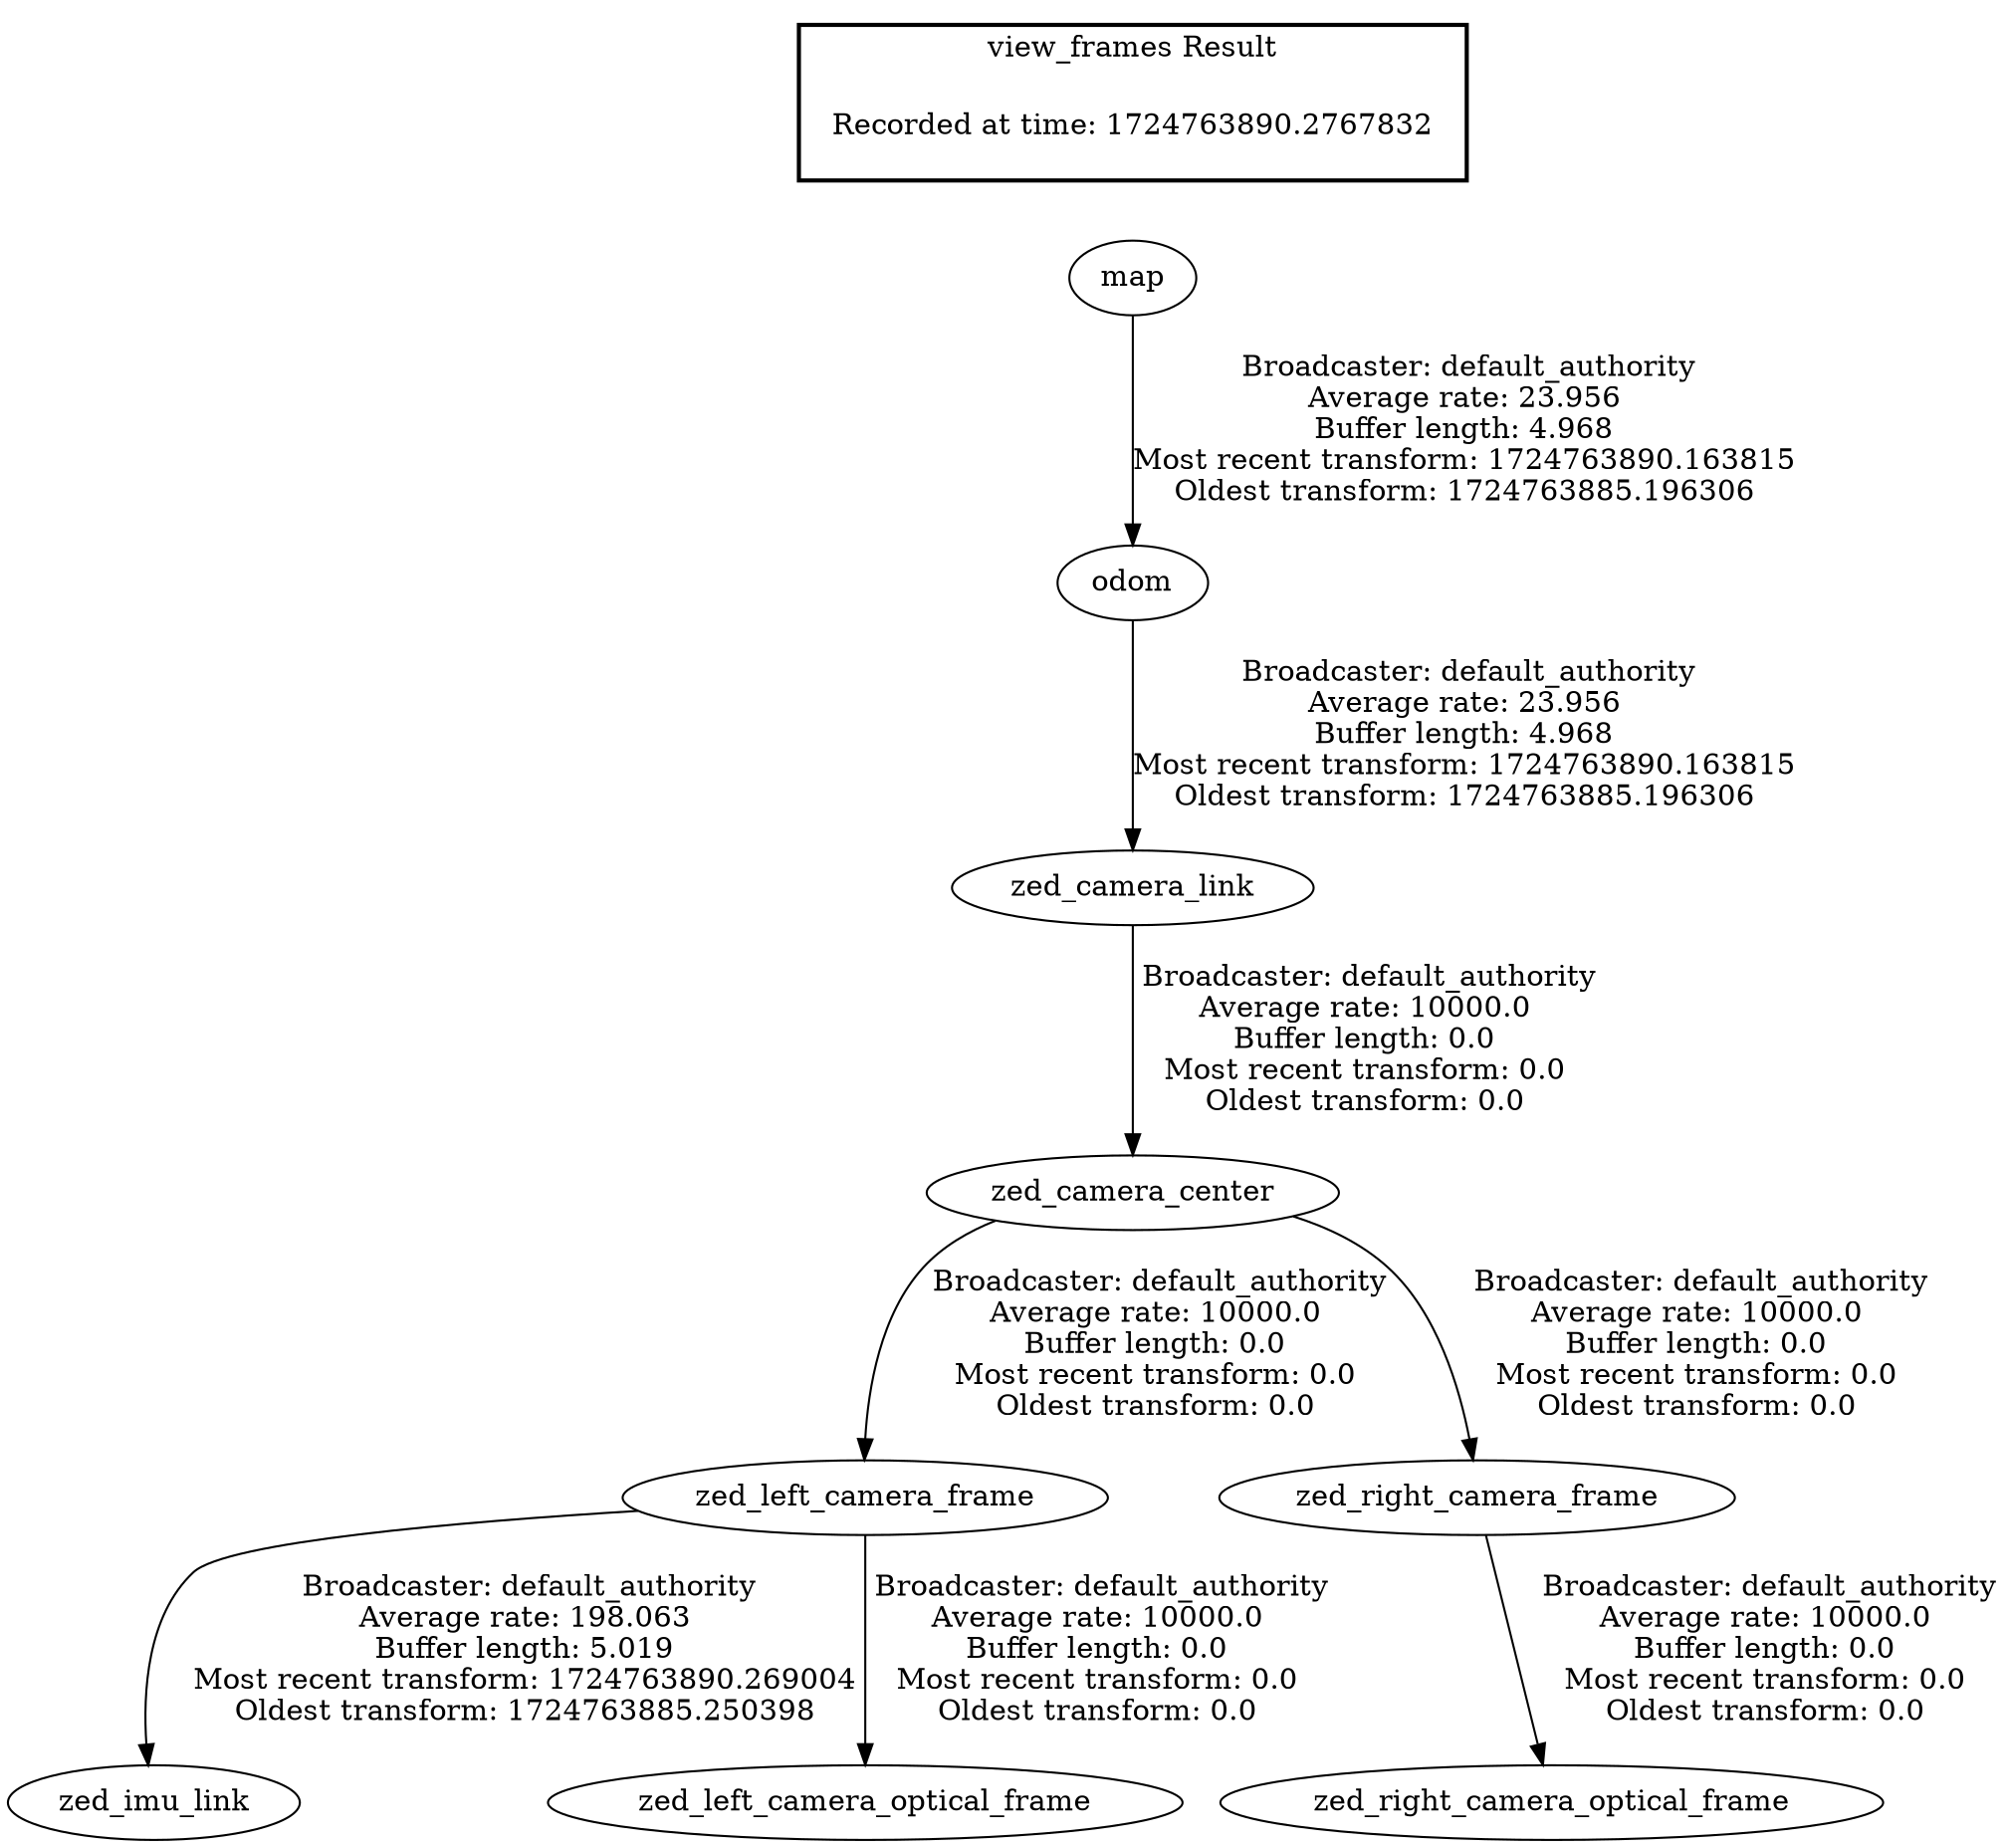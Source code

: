 digraph G {
"zed_left_camera_frame" -> "zed_imu_link"[label=" Broadcaster: default_authority\nAverage rate: 198.063\nBuffer length: 5.019\nMost recent transform: 1724763890.269004\nOldest transform: 1724763885.250398\n"];
"zed_camera_center" -> "zed_left_camera_frame"[label=" Broadcaster: default_authority\nAverage rate: 10000.0\nBuffer length: 0.0\nMost recent transform: 0.0\nOldest transform: 0.0\n"];
"zed_camera_link" -> "zed_camera_center"[label=" Broadcaster: default_authority\nAverage rate: 10000.0\nBuffer length: 0.0\nMost recent transform: 0.0\nOldest transform: 0.0\n"];
"odom" -> "zed_camera_link"[label=" Broadcaster: default_authority\nAverage rate: 23.956\nBuffer length: 4.968\nMost recent transform: 1724763890.163815\nOldest transform: 1724763885.196306\n"];
"zed_left_camera_frame" -> "zed_left_camera_optical_frame"[label=" Broadcaster: default_authority\nAverage rate: 10000.0\nBuffer length: 0.0\nMost recent transform: 0.0\nOldest transform: 0.0\n"];
"zed_camera_center" -> "zed_right_camera_frame"[label=" Broadcaster: default_authority\nAverage rate: 10000.0\nBuffer length: 0.0\nMost recent transform: 0.0\nOldest transform: 0.0\n"];
"zed_right_camera_frame" -> "zed_right_camera_optical_frame"[label=" Broadcaster: default_authority\nAverage rate: 10000.0\nBuffer length: 0.0\nMost recent transform: 0.0\nOldest transform: 0.0\n"];
"map" -> "odom"[label=" Broadcaster: default_authority\nAverage rate: 23.956\nBuffer length: 4.968\nMost recent transform: 1724763890.163815\nOldest transform: 1724763885.196306\n"];
edge [style=invis];
 subgraph cluster_legend { style=bold; color=black; label ="view_frames Result";
"Recorded at time: 1724763890.2767832"[ shape=plaintext ] ;
}->"map";
}